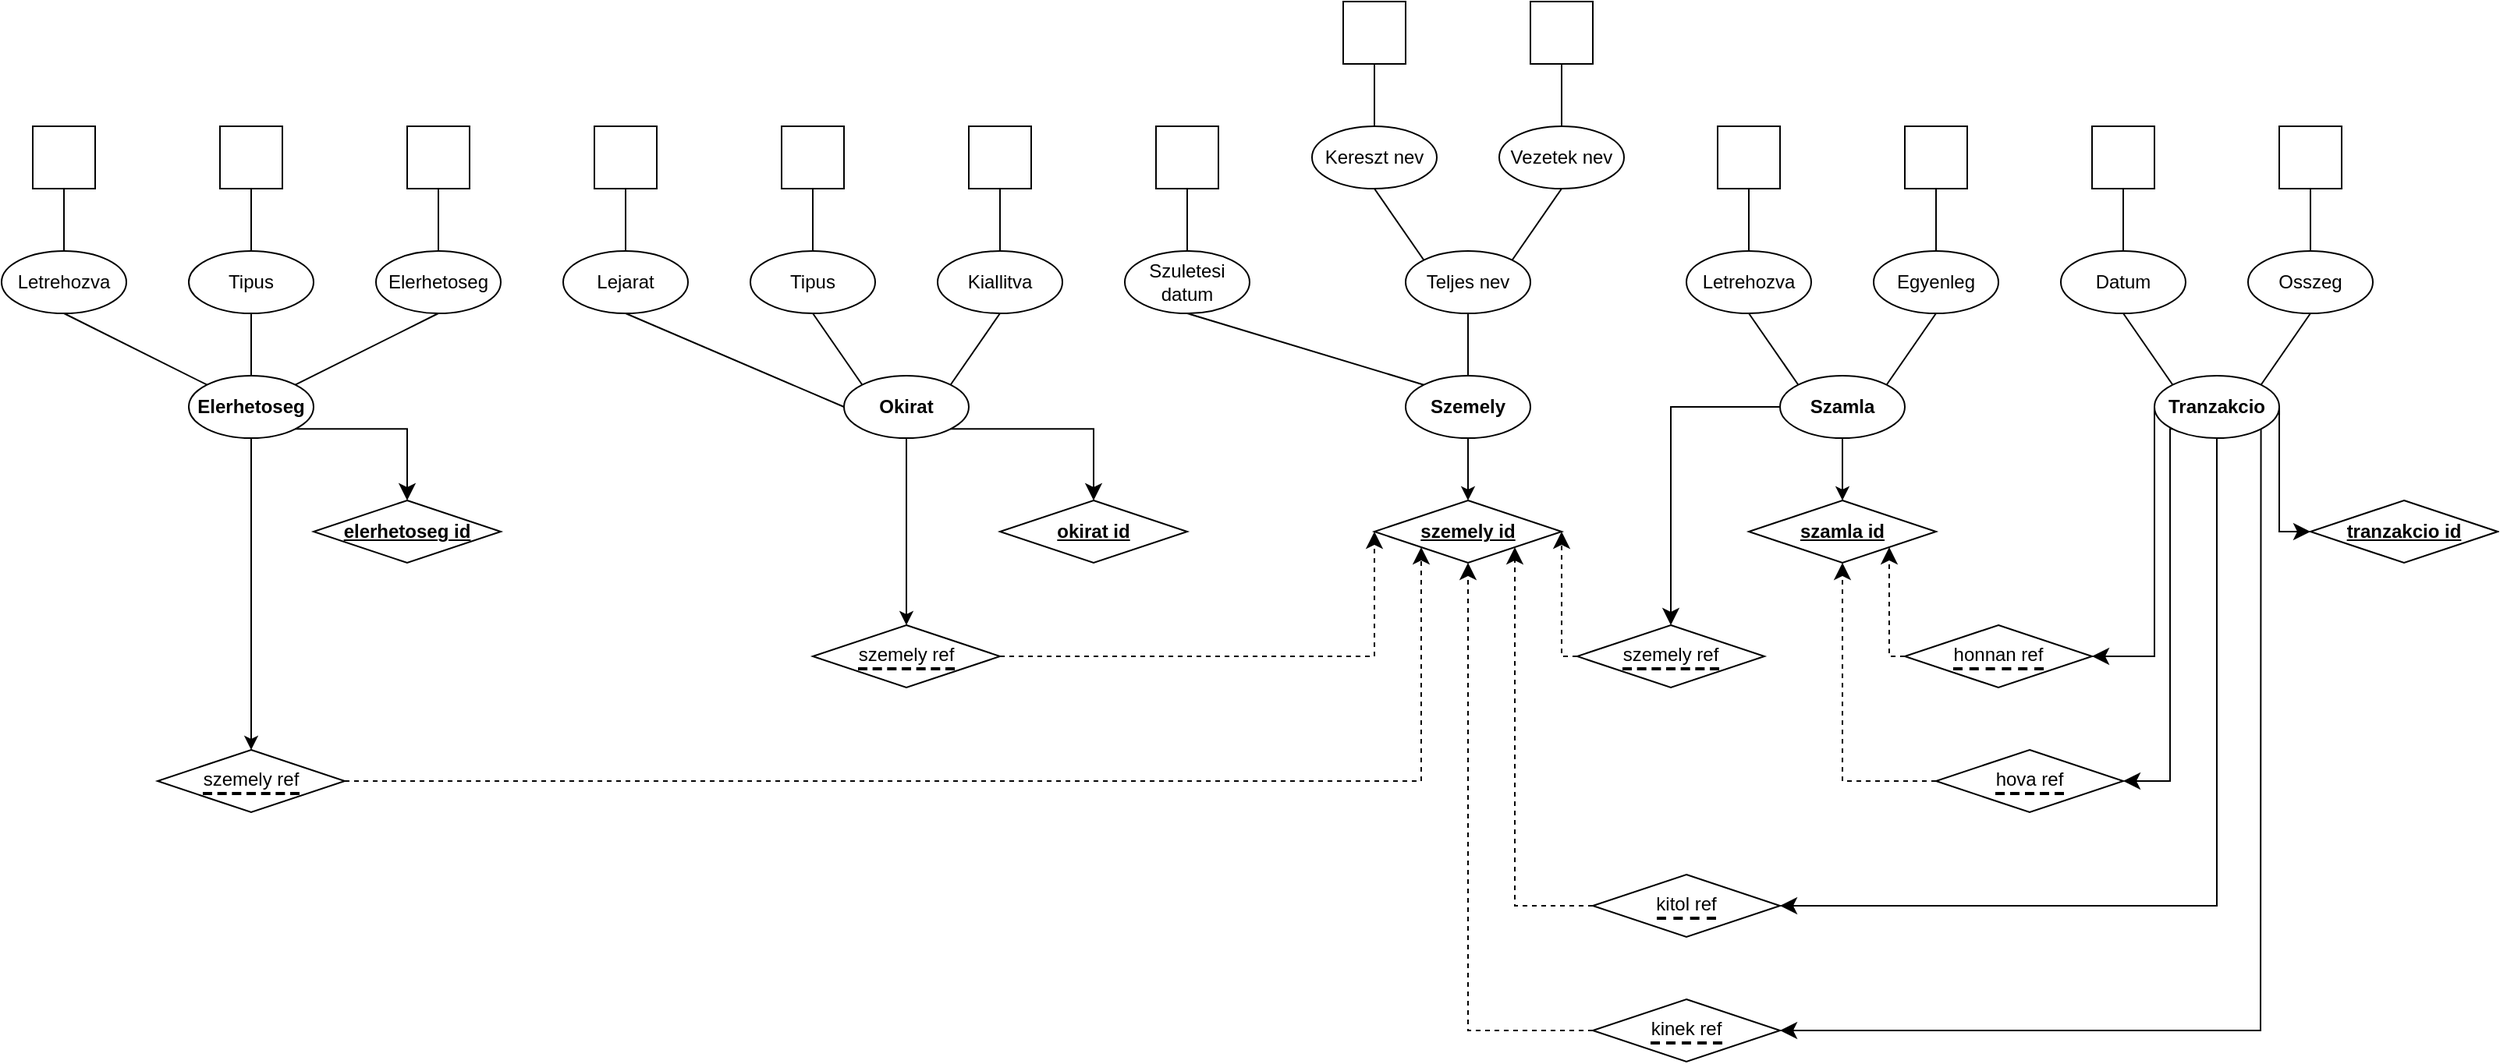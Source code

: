 <mxfile version="22.1.7" type="device">
  <diagram name="Page-1" id="LztbPj5Mm1v6jzAGDRRV">
    <mxGraphModel dx="2043" dy="1297" grid="1" gridSize="10" guides="1" tooltips="1" connect="1" arrows="1" fold="1" page="1" pageScale="1" pageWidth="1169" pageHeight="827" background="#ffffff" math="0" shadow="0">
      <root>
        <mxCell id="0" />
        <mxCell id="1" parent="0" />
        <mxCell id="YrKr4Qs9mhoKFXOp8PhC-1" value="&lt;b&gt;Szemely&lt;/b&gt;" style="ellipse;whiteSpace=wrap;html=1;" parent="1" vertex="1">
          <mxGeometry x="500" y="120" width="80" height="40" as="geometry" />
        </mxCell>
        <mxCell id="YrKr4Qs9mhoKFXOp8PhC-3" value="Teljes nev" style="ellipse;whiteSpace=wrap;html=1;" parent="1" vertex="1">
          <mxGeometry x="500" y="40" width="80" height="40" as="geometry" />
        </mxCell>
        <mxCell id="YrKr4Qs9mhoKFXOp8PhC-6" value="Vezetek nev" style="ellipse;whiteSpace=wrap;html=1;" parent="1" vertex="1">
          <mxGeometry x="560" y="-40" width="80" height="40" as="geometry" />
        </mxCell>
        <mxCell id="YrKr4Qs9mhoKFXOp8PhC-7" value="Kereszt nev" style="ellipse;whiteSpace=wrap;html=1;" parent="1" vertex="1">
          <mxGeometry x="440" y="-40" width="80" height="40" as="geometry" />
        </mxCell>
        <mxCell id="YrKr4Qs9mhoKFXOp8PhC-10" value="" style="rounded=0;whiteSpace=wrap;html=1;" parent="1" vertex="1">
          <mxGeometry x="460" y="-120" width="40" height="40" as="geometry" />
        </mxCell>
        <mxCell id="YrKr4Qs9mhoKFXOp8PhC-11" value="" style="rounded=0;whiteSpace=wrap;html=1;" parent="1" vertex="1">
          <mxGeometry x="580" y="-120" width="40" height="40" as="geometry" />
        </mxCell>
        <mxCell id="YrKr4Qs9mhoKFXOp8PhC-14" value="Szuletesi datum" style="ellipse;whiteSpace=wrap;html=1;" parent="1" vertex="1">
          <mxGeometry x="320" y="40" width="80" height="40" as="geometry" />
        </mxCell>
        <mxCell id="YrKr4Qs9mhoKFXOp8PhC-16" value="" style="rounded=0;whiteSpace=wrap;html=1;" parent="1" vertex="1">
          <mxGeometry x="340" y="-40" width="40" height="40" as="geometry" />
        </mxCell>
        <mxCell id="YrKr4Qs9mhoKFXOp8PhC-22" value="&lt;div&gt;&lt;b&gt;&lt;u&gt;szemely id&lt;br&gt;&lt;/u&gt;&lt;/b&gt;&lt;/div&gt;" style="rhombus;whiteSpace=wrap;html=1;" parent="1" vertex="1">
          <mxGeometry x="480" y="200" width="120" height="40" as="geometry" />
        </mxCell>
        <mxCell id="xxGwxqvofC45Gv9JoIxF-1" value="&lt;p style=&quot;border-bottom:2px dashed black;&quot;&gt;szemely ref&lt;br&gt;&lt;/p&gt;" style="rhombus;whiteSpace=wrap;html=1;" parent="1" vertex="1">
          <mxGeometry x="120" y="280" width="120" height="40" as="geometry" />
        </mxCell>
        <mxCell id="xxGwxqvofC45Gv9JoIxF-3" value="&lt;font style=&quot;font-size: 12px;&quot;&gt;&lt;b&gt;&lt;font&gt;Okirat&lt;/font&gt;&lt;/b&gt;&lt;/font&gt;" style="ellipse;whiteSpace=wrap;html=1;" parent="1" vertex="1">
          <mxGeometry x="140" y="120" width="80" height="40" as="geometry" />
        </mxCell>
        <mxCell id="xxGwxqvofC45Gv9JoIxF-6" value="Kiallitva" style="ellipse;whiteSpace=wrap;html=1;" parent="1" vertex="1">
          <mxGeometry x="200" y="40" width="80" height="40" as="geometry" />
        </mxCell>
        <mxCell id="xxGwxqvofC45Gv9JoIxF-7" value="&lt;div&gt;&lt;b&gt;&lt;u&gt;okirat id&lt;/u&gt;&lt;/b&gt;&lt;/div&gt;" style="rhombus;whiteSpace=wrap;html=1;" parent="1" vertex="1">
          <mxGeometry x="240" y="200" width="120" height="40" as="geometry" />
        </mxCell>
        <mxCell id="xxGwxqvofC45Gv9JoIxF-10" value="Lejarat" style="ellipse;whiteSpace=wrap;html=1;" parent="1" vertex="1">
          <mxGeometry x="-40" y="40" width="80" height="40" as="geometry" />
        </mxCell>
        <mxCell id="xxGwxqvofC45Gv9JoIxF-16" value="" style="rounded=0;whiteSpace=wrap;html=1;" parent="1" vertex="1">
          <mxGeometry x="-20" y="-40" width="40" height="40" as="geometry" />
        </mxCell>
        <mxCell id="xxGwxqvofC45Gv9JoIxF-17" value="" style="rounded=0;whiteSpace=wrap;html=1;" parent="1" vertex="1">
          <mxGeometry x="220" y="-40" width="40" height="40" as="geometry" />
        </mxCell>
        <mxCell id="xxGwxqvofC45Gv9JoIxF-20" value="&lt;b&gt;Szamla&lt;/b&gt;" style="ellipse;whiteSpace=wrap;html=1;" parent="1" vertex="1">
          <mxGeometry x="740" y="120" width="80" height="40" as="geometry" />
        </mxCell>
        <mxCell id="xxGwxqvofC45Gv9JoIxF-21" value="&lt;b&gt;&lt;font style=&quot;font-size: 12px;&quot;&gt;Elerhetoseg&lt;/font&gt;&lt;/b&gt;" style="ellipse;whiteSpace=wrap;html=1;" parent="1" vertex="1">
          <mxGeometry x="-280" y="120" width="80" height="40" as="geometry" />
        </mxCell>
        <mxCell id="xxGwxqvofC45Gv9JoIxF-22" value="&lt;div&gt;&lt;b&gt;&lt;u&gt;elerhetoseg id&lt;br&gt;&lt;/u&gt;&lt;/b&gt;&lt;/div&gt;" style="rhombus;whiteSpace=wrap;html=1;" parent="1" vertex="1">
          <mxGeometry x="-200" y="200" width="120" height="40" as="geometry" />
        </mxCell>
        <mxCell id="xxGwxqvofC45Gv9JoIxF-23" value="Letrehozva" style="ellipse;whiteSpace=wrap;html=1;" parent="1" vertex="1">
          <mxGeometry x="-400" y="40" width="80" height="40" as="geometry" />
        </mxCell>
        <mxCell id="xxGwxqvofC45Gv9JoIxF-26" value="" style="rounded=0;whiteSpace=wrap;html=1;" parent="1" vertex="1">
          <mxGeometry x="-380" y="-40" width="40" height="40" as="geometry" />
        </mxCell>
        <mxCell id="xxGwxqvofC45Gv9JoIxF-28" value="&lt;p style=&quot;border-bottom:2px dashed black;&quot;&gt;szemely ref&lt;br&gt;&lt;/p&gt;" style="rhombus;whiteSpace=wrap;html=1;" parent="1" vertex="1">
          <mxGeometry x="-300" y="360" width="120" height="40" as="geometry" />
        </mxCell>
        <mxCell id="xxGwxqvofC45Gv9JoIxF-31" value="Tipus" style="ellipse;whiteSpace=wrap;html=1;" parent="1" vertex="1">
          <mxGeometry x="80" y="40" width="80" height="40" as="geometry" />
        </mxCell>
        <mxCell id="xxGwxqvofC45Gv9JoIxF-33" value="" style="rounded=0;whiteSpace=wrap;html=1;" parent="1" vertex="1">
          <mxGeometry x="100" y="-40" width="40" height="40" as="geometry" />
        </mxCell>
        <mxCell id="xxGwxqvofC45Gv9JoIxF-35" value="Tipus" style="ellipse;whiteSpace=wrap;html=1;" parent="1" vertex="1">
          <mxGeometry x="-280" y="40" width="80" height="40" as="geometry" />
        </mxCell>
        <mxCell id="xxGwxqvofC45Gv9JoIxF-36" value="" style="rounded=0;whiteSpace=wrap;html=1;" parent="1" vertex="1">
          <mxGeometry x="-260" y="-40" width="40" height="40" as="geometry" />
        </mxCell>
        <mxCell id="xxGwxqvofC45Gv9JoIxF-41" value="" style="rounded=0;whiteSpace=wrap;html=1;" parent="1" vertex="1">
          <mxGeometry x="-140" y="-40" width="40" height="40" as="geometry" />
        </mxCell>
        <mxCell id="xxGwxqvofC45Gv9JoIxF-43" value="&lt;p style=&quot;border-bottom:2px dashed black;&quot;&gt;szemely ref&lt;br&gt;&lt;/p&gt;" style="rhombus;whiteSpace=wrap;html=1;" parent="1" vertex="1">
          <mxGeometry x="610" y="280" width="120" height="40" as="geometry" />
        </mxCell>
        <mxCell id="xxGwxqvofC45Gv9JoIxF-46" value="&lt;div&gt;&lt;b&gt;&lt;u&gt;szamla id&lt;br&gt;&lt;/u&gt;&lt;/b&gt;&lt;/div&gt;" style="rhombus;whiteSpace=wrap;html=1;" parent="1" vertex="1">
          <mxGeometry x="720" y="200" width="120" height="40" as="geometry" />
        </mxCell>
        <mxCell id="xxGwxqvofC45Gv9JoIxF-48" value="Letrehozva" style="ellipse;whiteSpace=wrap;html=1;" parent="1" vertex="1">
          <mxGeometry x="680" y="40" width="80" height="40" as="geometry" />
        </mxCell>
        <mxCell id="xxGwxqvofC45Gv9JoIxF-49" value="Egyenleg" style="ellipse;whiteSpace=wrap;html=1;" parent="1" vertex="1">
          <mxGeometry x="800" y="40" width="80" height="40" as="geometry" />
        </mxCell>
        <mxCell id="xxGwxqvofC45Gv9JoIxF-52" value="" style="rounded=0;whiteSpace=wrap;html=1;" parent="1" vertex="1">
          <mxGeometry x="820" y="-40" width="40" height="40" as="geometry" />
        </mxCell>
        <mxCell id="xxGwxqvofC45Gv9JoIxF-53" value="" style="rounded=0;whiteSpace=wrap;html=1;" parent="1" vertex="1">
          <mxGeometry x="700" y="-40" width="40" height="40" as="geometry" />
        </mxCell>
        <mxCell id="xxGwxqvofC45Gv9JoIxF-58" value="&lt;b&gt;Tranzakcio&lt;/b&gt;" style="ellipse;whiteSpace=wrap;html=1;" parent="1" vertex="1">
          <mxGeometry x="980" y="120" width="80" height="40" as="geometry" />
        </mxCell>
        <mxCell id="xxGwxqvofC45Gv9JoIxF-59" value="&lt;p style=&quot;border-bottom:2px dashed black;&quot;&gt;kinek ref&lt;br&gt;&lt;/p&gt;" style="rhombus;whiteSpace=wrap;html=1;" parent="1" vertex="1">
          <mxGeometry x="620" y="520" width="120" height="40" as="geometry" />
        </mxCell>
        <mxCell id="xxGwxqvofC45Gv9JoIxF-60" value="&lt;p style=&quot;border-bottom:2px dashed black;&quot;&gt;kitol ref&lt;br&gt;&lt;/p&gt;" style="rhombus;whiteSpace=wrap;html=1;" parent="1" vertex="1">
          <mxGeometry x="620" y="440" width="120" height="40" as="geometry" />
        </mxCell>
        <mxCell id="xxGwxqvofC45Gv9JoIxF-63" value="&lt;p style=&quot;border-bottom:2px dashed black;&quot;&gt;honnan ref&lt;br&gt;&lt;/p&gt;" style="rhombus;whiteSpace=wrap;html=1;" parent="1" vertex="1">
          <mxGeometry x="820" y="280" width="120" height="40" as="geometry" />
        </mxCell>
        <mxCell id="xxGwxqvofC45Gv9JoIxF-64" value="&lt;p style=&quot;border-bottom:2px dashed black;&quot;&gt;hova ref&lt;br&gt;&lt;/p&gt;" style="rhombus;whiteSpace=wrap;html=1;" parent="1" vertex="1">
          <mxGeometry x="840" y="360" width="120" height="40" as="geometry" />
        </mxCell>
        <mxCell id="xxGwxqvofC45Gv9JoIxF-73" value="&lt;div&gt;&lt;b&gt;&lt;u&gt;tranzakcio id&lt;/u&gt;&lt;br&gt;&lt;/b&gt;&lt;/div&gt;" style="rhombus;whiteSpace=wrap;html=1;" parent="1" vertex="1">
          <mxGeometry x="1080" y="200" width="120" height="40" as="geometry" />
        </mxCell>
        <mxCell id="xxGwxqvofC45Gv9JoIxF-75" value="Datum" style="ellipse;whiteSpace=wrap;html=1;" parent="1" vertex="1">
          <mxGeometry x="920" y="40" width="80" height="40" as="geometry" />
        </mxCell>
        <mxCell id="xxGwxqvofC45Gv9JoIxF-77" value="Osszeg" style="ellipse;whiteSpace=wrap;html=1;" parent="1" vertex="1">
          <mxGeometry x="1040" y="40" width="80" height="40" as="geometry" />
        </mxCell>
        <mxCell id="xxGwxqvofC45Gv9JoIxF-79" value="" style="rounded=0;whiteSpace=wrap;html=1;" parent="1" vertex="1">
          <mxGeometry x="940" y="-40" width="40" height="40" as="geometry" />
        </mxCell>
        <mxCell id="xxGwxqvofC45Gv9JoIxF-80" value="" style="rounded=0;whiteSpace=wrap;html=1;" parent="1" vertex="1">
          <mxGeometry x="1060" y="-40" width="40" height="40" as="geometry" />
        </mxCell>
        <mxCell id="xxGwxqvofC45Gv9JoIxF-39" value="Elerhetoseg" style="ellipse;whiteSpace=wrap;html=1;" parent="1" vertex="1">
          <mxGeometry x="-160" y="40" width="80" height="40" as="geometry" />
        </mxCell>
        <mxCell id="nmP3d7nmnVvQvlREJcjV-36" value="" style="endArrow=classic;html=1;rounded=0;entryX=0.5;entryY=0;entryDx=0;entryDy=0;exitX=0.5;exitY=1;exitDx=0;exitDy=0;" parent="1" source="xxGwxqvofC45Gv9JoIxF-20" target="xxGwxqvofC45Gv9JoIxF-46" edge="1">
          <mxGeometry width="50" height="50" relative="1" as="geometry">
            <mxPoint x="740" y="140" as="sourcePoint" />
            <mxPoint x="790" y="90" as="targetPoint" />
          </mxGeometry>
        </mxCell>
        <mxCell id="nmP3d7nmnVvQvlREJcjV-37" value="" style="endArrow=classic;html=1;rounded=0;entryX=0.5;entryY=0;entryDx=0;entryDy=0;exitX=0.5;exitY=1;exitDx=0;exitDy=0;" parent="1" source="YrKr4Qs9mhoKFXOp8PhC-1" target="YrKr4Qs9mhoKFXOp8PhC-22" edge="1">
          <mxGeometry width="50" height="50" relative="1" as="geometry">
            <mxPoint x="740" y="140" as="sourcePoint" />
            <mxPoint x="790" y="90" as="targetPoint" />
          </mxGeometry>
        </mxCell>
        <mxCell id="nmP3d7nmnVvQvlREJcjV-42" value="" style="endArrow=classic;html=1;rounded=0;exitX=0.5;exitY=1;exitDx=0;exitDy=0;entryX=0.5;entryY=0;entryDx=0;entryDy=0;" parent="1" source="xxGwxqvofC45Gv9JoIxF-21" target="xxGwxqvofC45Gv9JoIxF-28" edge="1">
          <mxGeometry width="50" height="50" relative="1" as="geometry">
            <mxPoint x="-120" y="270" as="sourcePoint" />
            <mxPoint x="-70" y="220" as="targetPoint" />
          </mxGeometry>
        </mxCell>
        <mxCell id="nmP3d7nmnVvQvlREJcjV-43" value="" style="edgeStyle=elbowEdgeStyle;elbow=vertical;endArrow=classic;html=1;curved=0;rounded=0;endSize=8;startSize=8;exitX=1;exitY=0.5;exitDx=0;exitDy=0;entryX=0;entryY=0.5;entryDx=0;entryDy=0;dashed=1;" parent="1" source="xxGwxqvofC45Gv9JoIxF-1" target="YrKr4Qs9mhoKFXOp8PhC-22" edge="1">
          <mxGeometry width="50" height="50" relative="1" as="geometry">
            <mxPoint x="440" y="340" as="sourcePoint" />
            <mxPoint x="490" y="290" as="targetPoint" />
            <Array as="points">
              <mxPoint x="380" y="300" />
            </Array>
          </mxGeometry>
        </mxCell>
        <mxCell id="nmP3d7nmnVvQvlREJcjV-45" value="" style="edgeStyle=elbowEdgeStyle;elbow=vertical;endArrow=classic;html=1;curved=0;rounded=0;endSize=8;startSize=8;exitX=1;exitY=0.5;exitDx=0;exitDy=0;entryX=0;entryY=1;entryDx=0;entryDy=0;dashed=1;" parent="1" source="xxGwxqvofC45Gv9JoIxF-28" target="YrKr4Qs9mhoKFXOp8PhC-22" edge="1">
          <mxGeometry width="50" height="50" relative="1" as="geometry">
            <mxPoint x="250" y="310" as="sourcePoint" />
            <mxPoint x="520" y="240" as="targetPoint" />
            <Array as="points">
              <mxPoint x="150" y="380" />
            </Array>
          </mxGeometry>
        </mxCell>
        <mxCell id="nmP3d7nmnVvQvlREJcjV-46" value="" style="endArrow=classic;html=1;rounded=0;entryX=0.5;entryY=0;entryDx=0;entryDy=0;exitX=0.5;exitY=1;exitDx=0;exitDy=0;" parent="1" source="xxGwxqvofC45Gv9JoIxF-3" target="xxGwxqvofC45Gv9JoIxF-1" edge="1">
          <mxGeometry width="50" height="50" relative="1" as="geometry">
            <mxPoint x="140" y="270" as="sourcePoint" />
            <mxPoint x="190" y="220" as="targetPoint" />
          </mxGeometry>
        </mxCell>
        <mxCell id="nmP3d7nmnVvQvlREJcjV-51" value="" style="edgeStyle=elbowEdgeStyle;elbow=vertical;endArrow=classic;html=1;curved=0;rounded=0;endSize=8;startSize=8;exitX=0;exitY=0.5;exitDx=0;exitDy=0;entryX=1;entryY=0.5;entryDx=0;entryDy=0;dashed=1;" parent="1" source="xxGwxqvofC45Gv9JoIxF-43" target="YrKr4Qs9mhoKFXOp8PhC-22" edge="1">
          <mxGeometry width="50" height="50" relative="1" as="geometry">
            <mxPoint x="610" y="495" as="sourcePoint" />
            <mxPoint x="560" y="250" as="targetPoint" />
            <Array as="points">
              <mxPoint x="630" y="300" />
            </Array>
          </mxGeometry>
        </mxCell>
        <mxCell id="nmP3d7nmnVvQvlREJcjV-52" value="" style="edgeStyle=elbowEdgeStyle;elbow=vertical;endArrow=classic;html=1;curved=0;rounded=0;endSize=8;startSize=8;exitX=0;exitY=0.5;exitDx=0;exitDy=0;entryX=1;entryY=1;entryDx=0;entryDy=0;dashed=1;" parent="1" source="xxGwxqvofC45Gv9JoIxF-63" target="xxGwxqvofC45Gv9JoIxF-46" edge="1">
          <mxGeometry width="50" height="50" relative="1" as="geometry">
            <mxPoint x="940" y="240" as="sourcePoint" />
            <mxPoint x="920" y="160" as="targetPoint" />
            <Array as="points">
              <mxPoint x="820" y="300" />
            </Array>
          </mxGeometry>
        </mxCell>
        <mxCell id="nmP3d7nmnVvQvlREJcjV-53" value="" style="edgeStyle=elbowEdgeStyle;elbow=vertical;endArrow=classic;html=1;curved=0;rounded=0;endSize=8;startSize=8;exitX=0;exitY=0.5;exitDx=0;exitDy=0;entryX=0.5;entryY=1;entryDx=0;entryDy=0;dashed=1;" parent="1" source="xxGwxqvofC45Gv9JoIxF-64" target="xxGwxqvofC45Gv9JoIxF-46" edge="1">
          <mxGeometry width="50" height="50" relative="1" as="geometry">
            <mxPoint x="850" y="310" as="sourcePoint" />
            <mxPoint x="820" y="240" as="targetPoint" />
            <Array as="points">
              <mxPoint x="810" y="380" />
            </Array>
          </mxGeometry>
        </mxCell>
        <mxCell id="nmP3d7nmnVvQvlREJcjV-54" value="" style="edgeStyle=elbowEdgeStyle;elbow=horizontal;endArrow=classic;html=1;curved=0;rounded=0;endSize=8;startSize=8;exitX=0;exitY=0.5;exitDx=0;exitDy=0;" parent="1" source="xxGwxqvofC45Gv9JoIxF-58" target="xxGwxqvofC45Gv9JoIxF-63" edge="1">
          <mxGeometry width="50" height="50" relative="1" as="geometry">
            <mxPoint x="890" y="310" as="sourcePoint" />
            <mxPoint x="940" y="260" as="targetPoint" />
            <Array as="points">
              <mxPoint x="980" y="220" />
            </Array>
          </mxGeometry>
        </mxCell>
        <mxCell id="nmP3d7nmnVvQvlREJcjV-55" value="" style="edgeStyle=elbowEdgeStyle;elbow=horizontal;endArrow=classic;html=1;curved=0;rounded=0;endSize=8;startSize=8;exitX=0;exitY=1;exitDx=0;exitDy=0;entryX=1;entryY=0.5;entryDx=0;entryDy=0;" parent="1" source="xxGwxqvofC45Gv9JoIxF-58" target="xxGwxqvofC45Gv9JoIxF-64" edge="1">
          <mxGeometry width="50" height="50" relative="1" as="geometry">
            <mxPoint x="990" y="150" as="sourcePoint" />
            <mxPoint x="970" y="310" as="targetPoint" />
            <Array as="points">
              <mxPoint x="990" y="230" />
            </Array>
          </mxGeometry>
        </mxCell>
        <mxCell id="nmP3d7nmnVvQvlREJcjV-56" value="" style="edgeStyle=elbowEdgeStyle;elbow=horizontal;endArrow=classic;html=1;curved=0;rounded=0;endSize=8;startSize=8;exitX=0.5;exitY=1;exitDx=0;exitDy=0;" parent="1" source="xxGwxqvofC45Gv9JoIxF-58" target="xxGwxqvofC45Gv9JoIxF-60" edge="1">
          <mxGeometry width="50" height="50" relative="1" as="geometry">
            <mxPoint x="1002" y="164" as="sourcePoint" />
            <mxPoint x="970" y="390" as="targetPoint" />
            <Array as="points">
              <mxPoint x="1020" y="320" />
            </Array>
          </mxGeometry>
        </mxCell>
        <mxCell id="nmP3d7nmnVvQvlREJcjV-58" value="" style="edgeStyle=elbowEdgeStyle;elbow=horizontal;endArrow=classic;html=1;curved=0;rounded=0;endSize=8;startSize=8;exitX=1;exitY=1;exitDx=0;exitDy=0;entryX=1;entryY=0.5;entryDx=0;entryDy=0;" parent="1" source="xxGwxqvofC45Gv9JoIxF-58" target="xxGwxqvofC45Gv9JoIxF-59" edge="1">
          <mxGeometry width="50" height="50" relative="1" as="geometry">
            <mxPoint x="1030" y="170" as="sourcePoint" />
            <mxPoint x="750" y="470" as="targetPoint" />
            <Array as="points">
              <mxPoint x="1048" y="350" />
            </Array>
          </mxGeometry>
        </mxCell>
        <mxCell id="nmP3d7nmnVvQvlREJcjV-59" value="" style="edgeStyle=elbowEdgeStyle;elbow=vertical;endArrow=classic;html=1;curved=0;rounded=0;endSize=8;startSize=8;exitX=0;exitY=0.5;exitDx=0;exitDy=0;entryX=1;entryY=1;entryDx=0;entryDy=0;dashed=1;" parent="1" source="xxGwxqvofC45Gv9JoIxF-60" target="YrKr4Qs9mhoKFXOp8PhC-22" edge="1">
          <mxGeometry width="50" height="50" relative="1" as="geometry">
            <mxPoint x="630" y="310" as="sourcePoint" />
            <mxPoint x="610" y="230" as="targetPoint" />
            <Array as="points">
              <mxPoint x="590" y="460" />
            </Array>
          </mxGeometry>
        </mxCell>
        <mxCell id="nmP3d7nmnVvQvlREJcjV-60" value="" style="edgeStyle=elbowEdgeStyle;elbow=vertical;endArrow=classic;html=1;curved=0;rounded=0;endSize=8;startSize=8;exitX=0;exitY=0.5;exitDx=0;exitDy=0;entryX=0.5;entryY=1;entryDx=0;entryDy=0;dashed=1;" parent="1" source="xxGwxqvofC45Gv9JoIxF-59" target="YrKr4Qs9mhoKFXOp8PhC-22" edge="1">
          <mxGeometry width="50" height="50" relative="1" as="geometry">
            <mxPoint x="630" y="470" as="sourcePoint" />
            <mxPoint x="580" y="240" as="targetPoint" />
            <Array as="points">
              <mxPoint x="570" y="540" />
            </Array>
          </mxGeometry>
        </mxCell>
        <mxCell id="nmP3d7nmnVvQvlREJcjV-63" value="" style="edgeStyle=elbowEdgeStyle;elbow=vertical;endArrow=classic;html=1;curved=0;rounded=0;endSize=8;startSize=8;exitX=0;exitY=0.5;exitDx=0;exitDy=0;entryX=0.5;entryY=0;entryDx=0;entryDy=0;" parent="1" source="xxGwxqvofC45Gv9JoIxF-20" target="xxGwxqvofC45Gv9JoIxF-43" edge="1">
          <mxGeometry width="50" height="50" relative="1" as="geometry">
            <mxPoint x="810" y="310" as="sourcePoint" />
            <mxPoint x="860" y="260" as="targetPoint" />
            <Array as="points">
              <mxPoint x="700" y="140" />
            </Array>
          </mxGeometry>
        </mxCell>
        <mxCell id="nmP3d7nmnVvQvlREJcjV-64" value="" style="edgeStyle=elbowEdgeStyle;elbow=horizontal;endArrow=classic;html=1;curved=0;rounded=0;endSize=8;startSize=8;exitX=1;exitY=0.5;exitDx=0;exitDy=0;entryX=0;entryY=0.5;entryDx=0;entryDy=0;" parent="1" source="xxGwxqvofC45Gv9JoIxF-58" target="xxGwxqvofC45Gv9JoIxF-73" edge="1">
          <mxGeometry width="50" height="50" relative="1" as="geometry">
            <mxPoint x="990" y="150" as="sourcePoint" />
            <mxPoint x="950" y="310" as="targetPoint" />
            <Array as="points">
              <mxPoint x="1060" y="190" />
            </Array>
          </mxGeometry>
        </mxCell>
        <mxCell id="nmP3d7nmnVvQvlREJcjV-65" value="" style="edgeStyle=segmentEdgeStyle;endArrow=classic;html=1;curved=0;rounded=0;endSize=8;startSize=8;exitX=1;exitY=1;exitDx=0;exitDy=0;entryX=0.5;entryY=0;entryDx=0;entryDy=0;strokeColor=default;" parent="1" source="xxGwxqvofC45Gv9JoIxF-3" target="xxGwxqvofC45Gv9JoIxF-7" edge="1">
          <mxGeometry width="50" height="50" relative="1" as="geometry">
            <mxPoint x="420" y="310" as="sourcePoint" />
            <mxPoint x="470" y="260" as="targetPoint" />
          </mxGeometry>
        </mxCell>
        <mxCell id="nmP3d7nmnVvQvlREJcjV-66" value="" style="edgeStyle=segmentEdgeStyle;endArrow=classic;html=1;curved=0;rounded=0;endSize=8;startSize=8;exitX=1;exitY=1;exitDx=0;exitDy=0;entryX=0.5;entryY=0;entryDx=0;entryDy=0;" parent="1" source="xxGwxqvofC45Gv9JoIxF-21" target="xxGwxqvofC45Gv9JoIxF-22" edge="1">
          <mxGeometry width="50" height="50" relative="1" as="geometry">
            <mxPoint x="218" y="164" as="sourcePoint" />
            <mxPoint x="310" y="210" as="targetPoint" />
          </mxGeometry>
        </mxCell>
        <mxCell id="hETpaeLjf4YLgt0g3x9g-1" value="" style="endArrow=none;html=1;rounded=0;exitX=1;exitY=0;exitDx=0;exitDy=0;entryX=0.5;entryY=1;entryDx=0;entryDy=0;" edge="1" parent="1" source="xxGwxqvofC45Gv9JoIxF-21" target="xxGwxqvofC45Gv9JoIxF-39">
          <mxGeometry width="50" height="50" relative="1" as="geometry">
            <mxPoint x="-60" y="170" as="sourcePoint" />
            <mxPoint x="-10" y="120" as="targetPoint" />
          </mxGeometry>
        </mxCell>
        <mxCell id="hETpaeLjf4YLgt0g3x9g-2" value="" style="endArrow=none;html=1;rounded=0;entryX=0.5;entryY=1;entryDx=0;entryDy=0;exitX=0.5;exitY=0;exitDx=0;exitDy=0;" edge="1" parent="1" source="xxGwxqvofC45Gv9JoIxF-21" target="xxGwxqvofC45Gv9JoIxF-35">
          <mxGeometry width="50" height="50" relative="1" as="geometry">
            <mxPoint x="-60" y="170" as="sourcePoint" />
            <mxPoint x="-10" y="120" as="targetPoint" />
          </mxGeometry>
        </mxCell>
        <mxCell id="hETpaeLjf4YLgt0g3x9g-3" value="" style="endArrow=none;html=1;rounded=0;entryX=0.5;entryY=1;entryDx=0;entryDy=0;exitX=0;exitY=0;exitDx=0;exitDy=0;" edge="1" parent="1" source="xxGwxqvofC45Gv9JoIxF-21" target="xxGwxqvofC45Gv9JoIxF-23">
          <mxGeometry width="50" height="50" relative="1" as="geometry">
            <mxPoint x="-230" y="130" as="sourcePoint" />
            <mxPoint x="-230" y="90" as="targetPoint" />
          </mxGeometry>
        </mxCell>
        <mxCell id="hETpaeLjf4YLgt0g3x9g-4" value="" style="endArrow=none;html=1;rounded=0;exitX=0;exitY=0.5;exitDx=0;exitDy=0;entryX=0.5;entryY=1;entryDx=0;entryDy=0;" edge="1" parent="1" source="xxGwxqvofC45Gv9JoIxF-3" target="xxGwxqvofC45Gv9JoIxF-10">
          <mxGeometry width="50" height="50" relative="1" as="geometry">
            <mxPoint x="-202" y="136" as="sourcePoint" />
            <mxPoint x="-110" y="90" as="targetPoint" />
          </mxGeometry>
        </mxCell>
        <mxCell id="hETpaeLjf4YLgt0g3x9g-5" value="" style="endArrow=none;html=1;rounded=0;exitX=0;exitY=0;exitDx=0;exitDy=0;entryX=0.5;entryY=1;entryDx=0;entryDy=0;" edge="1" parent="1" source="xxGwxqvofC45Gv9JoIxF-3" target="xxGwxqvofC45Gv9JoIxF-31">
          <mxGeometry width="50" height="50" relative="1" as="geometry">
            <mxPoint x="150" y="150" as="sourcePoint" />
            <mxPoint x="10" y="90" as="targetPoint" />
          </mxGeometry>
        </mxCell>
        <mxCell id="hETpaeLjf4YLgt0g3x9g-6" value="" style="endArrow=none;html=1;rounded=0;exitX=1;exitY=0;exitDx=0;exitDy=0;entryX=0.5;entryY=1;entryDx=0;entryDy=0;" edge="1" parent="1" source="xxGwxqvofC45Gv9JoIxF-3" target="xxGwxqvofC45Gv9JoIxF-6">
          <mxGeometry width="50" height="50" relative="1" as="geometry">
            <mxPoint x="162" y="136" as="sourcePoint" />
            <mxPoint x="130" y="90" as="targetPoint" />
          </mxGeometry>
        </mxCell>
        <mxCell id="hETpaeLjf4YLgt0g3x9g-7" value="" style="endArrow=none;html=1;rounded=0;exitX=0;exitY=0;exitDx=0;exitDy=0;entryX=0.5;entryY=1;entryDx=0;entryDy=0;" edge="1" parent="1" source="YrKr4Qs9mhoKFXOp8PhC-1" target="YrKr4Qs9mhoKFXOp8PhC-14">
          <mxGeometry width="50" height="50" relative="1" as="geometry">
            <mxPoint x="218" y="136" as="sourcePoint" />
            <mxPoint x="250" y="90" as="targetPoint" />
          </mxGeometry>
        </mxCell>
        <mxCell id="hETpaeLjf4YLgt0g3x9g-8" value="" style="endArrow=none;html=1;rounded=0;exitX=0.5;exitY=0;exitDx=0;exitDy=0;entryX=0.5;entryY=1;entryDx=0;entryDy=0;" edge="1" parent="1" source="YrKr4Qs9mhoKFXOp8PhC-1" target="YrKr4Qs9mhoKFXOp8PhC-3">
          <mxGeometry width="50" height="50" relative="1" as="geometry">
            <mxPoint x="522" y="136" as="sourcePoint" />
            <mxPoint x="370" y="90" as="targetPoint" />
          </mxGeometry>
        </mxCell>
        <mxCell id="hETpaeLjf4YLgt0g3x9g-10" value="" style="endArrow=none;html=1;rounded=0;exitX=1;exitY=0;exitDx=0;exitDy=0;entryX=0.5;entryY=1;entryDx=0;entryDy=0;" edge="1" parent="1" source="YrKr4Qs9mhoKFXOp8PhC-3" target="YrKr4Qs9mhoKFXOp8PhC-6">
          <mxGeometry width="50" height="50" relative="1" as="geometry">
            <mxPoint x="550" y="130" as="sourcePoint" />
            <mxPoint x="550" y="90" as="targetPoint" />
          </mxGeometry>
        </mxCell>
        <mxCell id="hETpaeLjf4YLgt0g3x9g-11" value="" style="endArrow=none;html=1;rounded=0;exitX=0;exitY=0;exitDx=0;exitDy=0;entryX=0.5;entryY=1;entryDx=0;entryDy=0;" edge="1" parent="1" source="YrKr4Qs9mhoKFXOp8PhC-3" target="YrKr4Qs9mhoKFXOp8PhC-7">
          <mxGeometry width="50" height="50" relative="1" as="geometry">
            <mxPoint x="578" y="56" as="sourcePoint" />
            <mxPoint x="610" y="10" as="targetPoint" />
          </mxGeometry>
        </mxCell>
        <mxCell id="hETpaeLjf4YLgt0g3x9g-12" value="" style="endArrow=none;html=1;rounded=0;exitX=1;exitY=0;exitDx=0;exitDy=0;entryX=0.5;entryY=1;entryDx=0;entryDy=0;" edge="1" parent="1" source="xxGwxqvofC45Gv9JoIxF-20" target="xxGwxqvofC45Gv9JoIxF-49">
          <mxGeometry width="50" height="50" relative="1" as="geometry">
            <mxPoint x="578" y="56" as="sourcePoint" />
            <mxPoint x="610" y="10" as="targetPoint" />
          </mxGeometry>
        </mxCell>
        <mxCell id="hETpaeLjf4YLgt0g3x9g-13" value="" style="endArrow=none;html=1;rounded=0;exitX=0;exitY=0;exitDx=0;exitDy=0;entryX=0.5;entryY=1;entryDx=0;entryDy=0;" edge="1" parent="1" source="xxGwxqvofC45Gv9JoIxF-20" target="xxGwxqvofC45Gv9JoIxF-48">
          <mxGeometry width="50" height="50" relative="1" as="geometry">
            <mxPoint x="818" y="136" as="sourcePoint" />
            <mxPoint x="850" y="90" as="targetPoint" />
          </mxGeometry>
        </mxCell>
        <mxCell id="hETpaeLjf4YLgt0g3x9g-14" value="" style="endArrow=none;html=1;rounded=0;exitX=0.5;exitY=0;exitDx=0;exitDy=0;entryX=0.5;entryY=1;entryDx=0;entryDy=0;" edge="1" parent="1" source="xxGwxqvofC45Gv9JoIxF-48" target="xxGwxqvofC45Gv9JoIxF-53">
          <mxGeometry width="50" height="50" relative="1" as="geometry">
            <mxPoint x="818" y="136" as="sourcePoint" />
            <mxPoint x="850" y="90" as="targetPoint" />
          </mxGeometry>
        </mxCell>
        <mxCell id="hETpaeLjf4YLgt0g3x9g-15" value="" style="endArrow=none;html=1;rounded=0;exitX=0;exitY=0;exitDx=0;exitDy=0;entryX=0.5;entryY=1;entryDx=0;entryDy=0;" edge="1" parent="1" source="xxGwxqvofC45Gv9JoIxF-58" target="xxGwxqvofC45Gv9JoIxF-75">
          <mxGeometry width="50" height="50" relative="1" as="geometry">
            <mxPoint x="818" y="136" as="sourcePoint" />
            <mxPoint x="850" y="90" as="targetPoint" />
          </mxGeometry>
        </mxCell>
        <mxCell id="hETpaeLjf4YLgt0g3x9g-16" value="" style="endArrow=none;html=1;rounded=0;exitX=1;exitY=0;exitDx=0;exitDy=0;entryX=0.5;entryY=1;entryDx=0;entryDy=0;" edge="1" parent="1" source="xxGwxqvofC45Gv9JoIxF-58" target="xxGwxqvofC45Gv9JoIxF-77">
          <mxGeometry width="50" height="50" relative="1" as="geometry">
            <mxPoint x="1002" y="136" as="sourcePoint" />
            <mxPoint x="970" y="90" as="targetPoint" />
          </mxGeometry>
        </mxCell>
        <mxCell id="hETpaeLjf4YLgt0g3x9g-17" value="" style="endArrow=none;html=1;rounded=0;exitX=0.5;exitY=0;exitDx=0;exitDy=0;entryX=0.5;entryY=1;entryDx=0;entryDy=0;" edge="1" parent="1" source="xxGwxqvofC45Gv9JoIxF-77" target="xxGwxqvofC45Gv9JoIxF-80">
          <mxGeometry width="50" height="50" relative="1" as="geometry">
            <mxPoint x="1058" y="136" as="sourcePoint" />
            <mxPoint x="1090" y="90" as="targetPoint" />
          </mxGeometry>
        </mxCell>
        <mxCell id="hETpaeLjf4YLgt0g3x9g-18" value="" style="endArrow=none;html=1;rounded=0;exitX=0.5;exitY=0;exitDx=0;exitDy=0;entryX=0.5;entryY=1;entryDx=0;entryDy=0;" edge="1" parent="1" source="xxGwxqvofC45Gv9JoIxF-75" target="xxGwxqvofC45Gv9JoIxF-79">
          <mxGeometry width="50" height="50" relative="1" as="geometry">
            <mxPoint x="1090" y="50" as="sourcePoint" />
            <mxPoint x="1090" y="10" as="targetPoint" />
          </mxGeometry>
        </mxCell>
        <mxCell id="hETpaeLjf4YLgt0g3x9g-19" value="" style="endArrow=none;html=1;rounded=0;exitX=0.5;exitY=0;exitDx=0;exitDy=0;entryX=0.5;entryY=1;entryDx=0;entryDy=0;" edge="1" parent="1" source="xxGwxqvofC45Gv9JoIxF-49" target="xxGwxqvofC45Gv9JoIxF-52">
          <mxGeometry width="50" height="50" relative="1" as="geometry">
            <mxPoint x="970" y="50" as="sourcePoint" />
            <mxPoint x="970" y="10" as="targetPoint" />
          </mxGeometry>
        </mxCell>
        <mxCell id="hETpaeLjf4YLgt0g3x9g-20" value="" style="endArrow=none;html=1;rounded=0;exitX=0.5;exitY=0;exitDx=0;exitDy=0;entryX=0.5;entryY=1;entryDx=0;entryDy=0;" edge="1" parent="1" source="YrKr4Qs9mhoKFXOp8PhC-6" target="YrKr4Qs9mhoKFXOp8PhC-11">
          <mxGeometry width="50" height="50" relative="1" as="geometry">
            <mxPoint x="730" y="50" as="sourcePoint" />
            <mxPoint x="730" y="10" as="targetPoint" />
          </mxGeometry>
        </mxCell>
        <mxCell id="hETpaeLjf4YLgt0g3x9g-21" value="" style="endArrow=none;html=1;rounded=0;exitX=0.5;exitY=0;exitDx=0;exitDy=0;entryX=0.5;entryY=1;entryDx=0;entryDy=0;" edge="1" parent="1" source="YrKr4Qs9mhoKFXOp8PhC-7" target="YrKr4Qs9mhoKFXOp8PhC-10">
          <mxGeometry width="50" height="50" relative="1" as="geometry">
            <mxPoint x="610" y="-30" as="sourcePoint" />
            <mxPoint x="610" y="-70" as="targetPoint" />
          </mxGeometry>
        </mxCell>
        <mxCell id="hETpaeLjf4YLgt0g3x9g-22" value="" style="endArrow=none;html=1;rounded=0;exitX=0.5;exitY=0;exitDx=0;exitDy=0;entryX=0.5;entryY=1;entryDx=0;entryDy=0;" edge="1" parent="1" source="YrKr4Qs9mhoKFXOp8PhC-14" target="YrKr4Qs9mhoKFXOp8PhC-16">
          <mxGeometry width="50" height="50" relative="1" as="geometry">
            <mxPoint x="490" y="-30" as="sourcePoint" />
            <mxPoint x="490" y="-70" as="targetPoint" />
          </mxGeometry>
        </mxCell>
        <mxCell id="hETpaeLjf4YLgt0g3x9g-23" value="" style="endArrow=none;html=1;rounded=0;exitX=0.5;exitY=0;exitDx=0;exitDy=0;entryX=0.5;entryY=1;entryDx=0;entryDy=0;" edge="1" parent="1" source="xxGwxqvofC45Gv9JoIxF-6" target="xxGwxqvofC45Gv9JoIxF-17">
          <mxGeometry width="50" height="50" relative="1" as="geometry">
            <mxPoint x="370" y="50" as="sourcePoint" />
            <mxPoint x="370" y="10" as="targetPoint" />
          </mxGeometry>
        </mxCell>
        <mxCell id="hETpaeLjf4YLgt0g3x9g-24" value="" style="endArrow=none;html=1;rounded=0;exitX=0.5;exitY=0;exitDx=0;exitDy=0;entryX=0.5;entryY=1;entryDx=0;entryDy=0;" edge="1" parent="1" source="xxGwxqvofC45Gv9JoIxF-31" target="xxGwxqvofC45Gv9JoIxF-33">
          <mxGeometry width="50" height="50" relative="1" as="geometry">
            <mxPoint x="250" y="50" as="sourcePoint" />
            <mxPoint x="250" y="10" as="targetPoint" />
          </mxGeometry>
        </mxCell>
        <mxCell id="hETpaeLjf4YLgt0g3x9g-25" value="" style="endArrow=none;html=1;rounded=0;exitX=0.5;exitY=0;exitDx=0;exitDy=0;entryX=0.5;entryY=1;entryDx=0;entryDy=0;" edge="1" parent="1" source="xxGwxqvofC45Gv9JoIxF-10" target="xxGwxqvofC45Gv9JoIxF-16">
          <mxGeometry width="50" height="50" relative="1" as="geometry">
            <mxPoint x="130" y="50" as="sourcePoint" />
            <mxPoint x="130" y="10" as="targetPoint" />
          </mxGeometry>
        </mxCell>
        <mxCell id="hETpaeLjf4YLgt0g3x9g-26" value="" style="endArrow=none;html=1;rounded=0;exitX=0.5;exitY=0;exitDx=0;exitDy=0;entryX=0.5;entryY=1;entryDx=0;entryDy=0;" edge="1" parent="1" source="xxGwxqvofC45Gv9JoIxF-39" target="xxGwxqvofC45Gv9JoIxF-41">
          <mxGeometry width="50" height="50" relative="1" as="geometry">
            <mxPoint x="10" y="50" as="sourcePoint" />
            <mxPoint x="10" y="10" as="targetPoint" />
          </mxGeometry>
        </mxCell>
        <mxCell id="hETpaeLjf4YLgt0g3x9g-27" value="" style="endArrow=none;html=1;rounded=0;exitX=0.5;exitY=0;exitDx=0;exitDy=0;entryX=0.5;entryY=1;entryDx=0;entryDy=0;" edge="1" parent="1" source="xxGwxqvofC45Gv9JoIxF-35" target="xxGwxqvofC45Gv9JoIxF-36">
          <mxGeometry width="50" height="50" relative="1" as="geometry">
            <mxPoint x="-110" y="50" as="sourcePoint" />
            <mxPoint x="-110" y="10" as="targetPoint" />
          </mxGeometry>
        </mxCell>
        <mxCell id="hETpaeLjf4YLgt0g3x9g-28" value="" style="endArrow=none;html=1;rounded=0;exitX=0.5;exitY=0;exitDx=0;exitDy=0;entryX=0.5;entryY=1;entryDx=0;entryDy=0;" edge="1" parent="1" source="xxGwxqvofC45Gv9JoIxF-23" target="xxGwxqvofC45Gv9JoIxF-26">
          <mxGeometry width="50" height="50" relative="1" as="geometry">
            <mxPoint x="-230" y="50" as="sourcePoint" />
            <mxPoint x="-230" y="10" as="targetPoint" />
          </mxGeometry>
        </mxCell>
      </root>
    </mxGraphModel>
  </diagram>
</mxfile>
